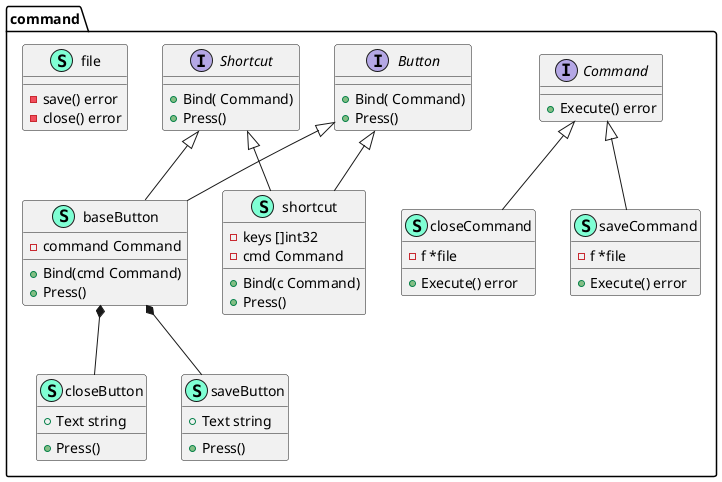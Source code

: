 @startuml
namespace command {
    interface Button  {
        + Bind( Command) 
        + Press() 

    }
    interface Command  {
        + Execute() error

    }
    interface Shortcut  {
        + Bind( Command) 
        + Press() 

    }
    class baseButton << (S,Aquamarine) >> {
        - command Command

        + Bind(cmd Command) 
        + Press() 

    }
    class closeButton << (S,Aquamarine) >> {
        + Text string

        + Press() 

    }
    class closeCommand << (S,Aquamarine) >> {
        - f *file

        + Execute() error

    }
    class file << (S,Aquamarine) >> {
        - save() error
        - close() error

    }
    class saveButton << (S,Aquamarine) >> {
        + Text string

        + Press() 

    }
    class saveCommand << (S,Aquamarine) >> {
        - f *file

        + Execute() error

    }
    class shortcut << (S,Aquamarine) >> {
        - keys []int32
        - cmd Command

        + Bind(c Command) 
        + Press() 

    }
}
"command.baseButton" *-- "command.closeButton"
"command.baseButton" *-- "command.saveButton"

"command.Button" <|-- "command.baseButton"
"command.Shortcut" <|-- "command.baseButton"
"command.Command" <|-- "command.closeCommand"
"command.Command" <|-- "command.saveCommand"
"command.Button" <|-- "command.shortcut"
"command.Shortcut" <|-- "command.shortcut"

@enduml
